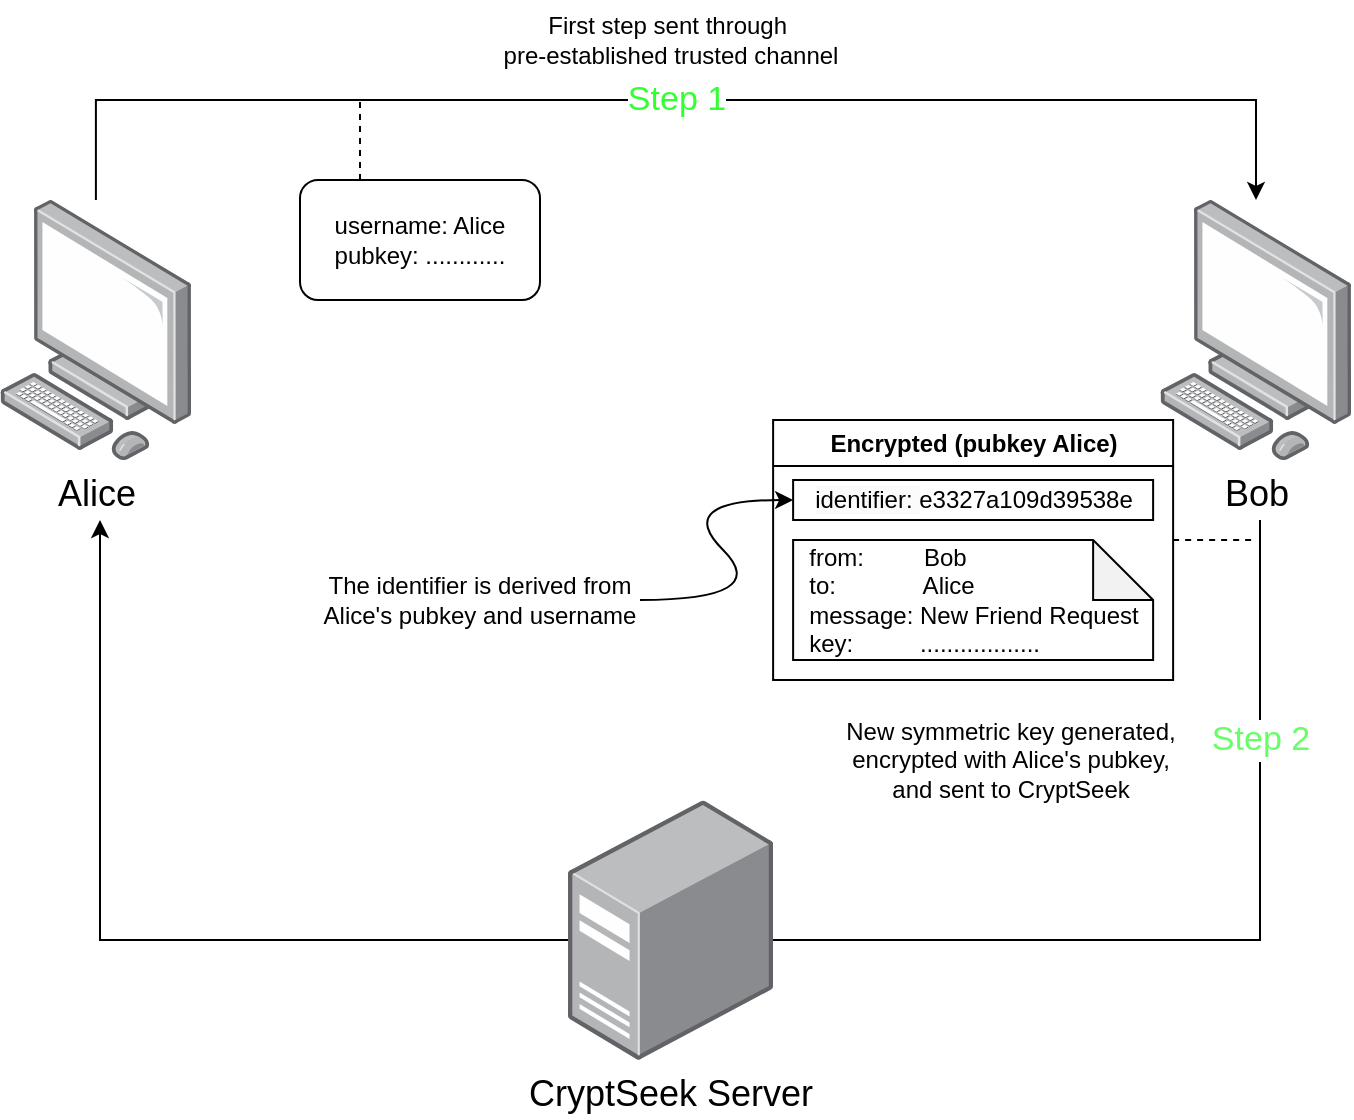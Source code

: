 <mxfile version="24.7.8">
  <diagram name="Page-1" id="FjkO5mLhg4fAtaqMhKbU">
    <mxGraphModel dx="1195" dy="1748" grid="1" gridSize="10" guides="1" tooltips="1" connect="1" arrows="1" fold="1" page="1" pageScale="1" pageWidth="850" pageHeight="1100" math="0" shadow="0">
      <root>
        <mxCell id="0" />
        <mxCell id="1" parent="0" />
        <mxCell id="bjhE600XtcUmsouz5cZb-7" value="&lt;font color=&quot;#33ff33&quot; style=&quot;font-size: 17px;&quot;&gt;Step 1&lt;/font&gt;" style="edgeStyle=orthogonalEdgeStyle;rounded=0;orthogonalLoop=1;jettySize=auto;html=1;" edge="1" parent="1" source="bjhE600XtcUmsouz5cZb-1" target="bjhE600XtcUmsouz5cZb-2">
          <mxGeometry relative="1" as="geometry">
            <Array as="points">
              <mxPoint x="138" />
              <mxPoint x="718" />
            </Array>
          </mxGeometry>
        </mxCell>
        <mxCell id="bjhE600XtcUmsouz5cZb-1" value="&lt;font style=&quot;font-size: 18px;&quot;&gt;Alice&lt;/font&gt;" style="image;points=[];aspect=fixed;html=1;align=center;shadow=0;dashed=0;image=img/lib/allied_telesis/computer_and_terminals/Personal_Computer.svg;" vertex="1" parent="1">
          <mxGeometry x="90" y="50" width="95.92" height="130" as="geometry" />
        </mxCell>
        <mxCell id="bjhE600XtcUmsouz5cZb-15" value="&lt;font color=&quot;#66ff66&quot; style=&quot;font-size: 17px;&quot;&gt;Step 2&lt;/font&gt;" style="edgeStyle=orthogonalEdgeStyle;rounded=0;orthogonalLoop=1;jettySize=auto;html=1;" edge="1" parent="1">
          <mxGeometry x="-0.781" relative="1" as="geometry">
            <mxPoint x="720" y="210" as="sourcePoint" />
            <mxPoint x="140" y="210" as="targetPoint" />
            <Array as="points">
              <mxPoint x="720" y="420" />
              <mxPoint x="140" y="420" />
            </Array>
            <mxPoint as="offset" />
          </mxGeometry>
        </mxCell>
        <mxCell id="bjhE600XtcUmsouz5cZb-2" value="&lt;font style=&quot;font-size: 18px;&quot;&gt;Bob&lt;/font&gt;" style="image;points=[];aspect=fixed;html=1;align=center;shadow=0;dashed=0;image=img/lib/allied_telesis/computer_and_terminals/Personal_Computer.svg;" vertex="1" parent="1">
          <mxGeometry x="670" y="50" width="95.92" height="130" as="geometry" />
        </mxCell>
        <mxCell id="bjhE600XtcUmsouz5cZb-4" value="&lt;font style=&quot;font-size: 18px;&quot;&gt;CryptSeek Server&lt;/font&gt;" style="image;points=[];aspect=fixed;html=1;align=center;shadow=0;dashed=0;image=img/lib/allied_telesis/computer_and_terminals/Server_Desktop.svg;" vertex="1" parent="1">
          <mxGeometry x="374" y="350" width="102.56" height="130" as="geometry" />
        </mxCell>
        <mxCell id="bjhE600XtcUmsouz5cZb-8" value="username: Alice&lt;div&gt;pubkey: ............&lt;/div&gt;" style="rounded=1;whiteSpace=wrap;html=1;" vertex="1" parent="1">
          <mxGeometry x="240" y="40" width="120" height="60" as="geometry" />
        </mxCell>
        <mxCell id="bjhE600XtcUmsouz5cZb-9" value="" style="endArrow=none;dashed=1;html=1;rounded=0;exitX=0.25;exitY=0;exitDx=0;exitDy=0;" edge="1" parent="1" source="bjhE600XtcUmsouz5cZb-8">
          <mxGeometry width="50" height="50" relative="1" as="geometry">
            <mxPoint x="400" y="180" as="sourcePoint" />
            <mxPoint x="270" as="targetPoint" />
          </mxGeometry>
        </mxCell>
        <mxCell id="bjhE600XtcUmsouz5cZb-10" value="First step sent through&amp;nbsp;&lt;div&gt;pre-established trusted channel&lt;/div&gt;" style="text;html=1;align=center;verticalAlign=middle;resizable=0;points=[];autosize=1;strokeColor=none;fillColor=none;" vertex="1" parent="1">
          <mxGeometry x="330" y="-50" width="190" height="40" as="geometry" />
        </mxCell>
        <mxCell id="bjhE600XtcUmsouz5cZb-13" value="Encrypted (pubkey Alice)" style="swimlane;whiteSpace=wrap;html=1;" vertex="1" parent="1">
          <mxGeometry x="476.56" y="160" width="200" height="130" as="geometry" />
        </mxCell>
        <mxCell id="bjhE600XtcUmsouz5cZb-12" value="&lt;div style=&quot;text-align: left;&quot;&gt;&lt;span style=&quot;background-color: initial;&quot;&gt;from:&amp;nbsp; &amp;nbsp; &amp;nbsp; &amp;nbsp; &amp;nbsp;Bob&lt;/span&gt;&lt;/div&gt;&lt;div style=&quot;text-align: left;&quot;&gt;to:&amp;nbsp; &amp;nbsp; &amp;nbsp; &amp;nbsp; &amp;nbsp; &amp;nbsp; &amp;nbsp;Alice&lt;/div&gt;&lt;div style=&quot;text-align: left;&quot;&gt;message: New Friend Request&lt;/div&gt;&lt;div style=&quot;text-align: left;&quot;&gt;key:&amp;nbsp; &amp;nbsp; &amp;nbsp; &amp;nbsp; &amp;nbsp; ..................&lt;/div&gt;" style="shape=note;whiteSpace=wrap;html=1;backgroundOutline=1;darkOpacity=0.05;" vertex="1" parent="bjhE600XtcUmsouz5cZb-13">
          <mxGeometry x="10.0" y="60" width="180" height="60" as="geometry" />
        </mxCell>
        <mxCell id="bjhE600XtcUmsouz5cZb-19" value="&lt;span style=&quot;color: rgb(0, 0, 0); font-family: Helvetica; font-size: 12px; font-style: normal; font-variant-ligatures: normal; font-variant-caps: normal; font-weight: 400; letter-spacing: normal; orphans: 2; text-align: center; text-indent: 0px; text-transform: none; widows: 2; word-spacing: 0px; -webkit-text-stroke-width: 0px; white-space: normal; background-color: rgb(251, 251, 251); text-decoration-thickness: initial; text-decoration-style: initial; text-decoration-color: initial; display: inline !important; float: none;&quot;&gt;identifier:&amp;nbsp;&lt;/span&gt;&lt;span style=&quot;forced-color-adjust: none; color: rgb(0, 0, 0); font-family: Helvetica; font-size: 12px; font-style: normal; font-variant-ligatures: normal; font-variant-caps: normal; font-weight: 400; letter-spacing: normal; orphans: 2; text-align: center; text-indent: 0px; text-transform: none; widows: 2; word-spacing: 0px; -webkit-text-stroke-width: 0px; white-space: normal; background-color: initial; text-decoration-thickness: initial; text-decoration-style: initial; text-decoration-color: initial;&quot;&gt;e3327a109d39538e&lt;/span&gt;" style="rounded=0;whiteSpace=wrap;html=1;" vertex="1" parent="bjhE600XtcUmsouz5cZb-13">
          <mxGeometry x="10" y="30" width="180" height="20" as="geometry" />
        </mxCell>
        <mxCell id="bjhE600XtcUmsouz5cZb-16" value="" style="endArrow=none;dashed=1;html=1;rounded=0;" edge="1" parent="1">
          <mxGeometry width="50" height="50" relative="1" as="geometry">
            <mxPoint x="676.56" y="220" as="sourcePoint" />
            <mxPoint x="716.56" y="220" as="targetPoint" />
          </mxGeometry>
        </mxCell>
        <mxCell id="bjhE600XtcUmsouz5cZb-17" value="New symmetric key generated,&lt;div&gt;encrypted with Alice&#39;s pubkey,&lt;/div&gt;&lt;div&gt;and sent to CryptSeek&lt;/div&gt;" style="text;html=1;align=center;verticalAlign=middle;resizable=0;points=[];autosize=1;strokeColor=none;fillColor=none;" vertex="1" parent="1">
          <mxGeometry x="500" y="300" width="190" height="60" as="geometry" />
        </mxCell>
        <mxCell id="bjhE600XtcUmsouz5cZb-20" value="" style="curved=1;endArrow=classic;html=1;rounded=0;entryX=0;entryY=0.5;entryDx=0;entryDy=0;" edge="1" parent="1" target="bjhE600XtcUmsouz5cZb-19">
          <mxGeometry width="50" height="50" relative="1" as="geometry">
            <mxPoint x="410" y="250" as="sourcePoint" />
            <mxPoint x="476.56" y="200" as="targetPoint" />
            <Array as="points">
              <mxPoint x="476.56" y="250" />
              <mxPoint x="426.56" y="200" />
            </Array>
          </mxGeometry>
        </mxCell>
        <mxCell id="bjhE600XtcUmsouz5cZb-22" value="The identifier is derived from Alice&#39;s pubkey and username" style="text;html=1;align=center;verticalAlign=middle;whiteSpace=wrap;rounded=0;" vertex="1" parent="1">
          <mxGeometry x="250" y="230" width="160" height="40" as="geometry" />
        </mxCell>
      </root>
    </mxGraphModel>
  </diagram>
</mxfile>
